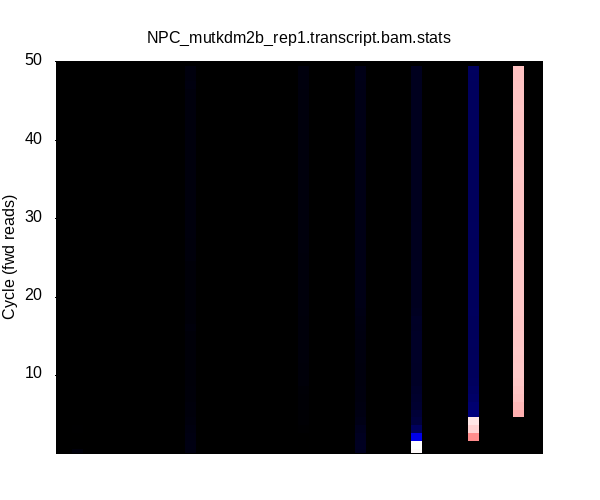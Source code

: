
            set terminal png size 600,500 truecolor
            set output "NPC_mutkdm2b_rep1.transcript_stats/quals-hm.png"
            unset key
            unset colorbox
            set palette defined (0 0 0 0, 1 0 0 1, 3 0 1 0, 4 1 0 0, 6 1 1 1)
            set cbrange [0:15095847]
            set yrange  [0:50]
            set xrange  [0:43]
            set view map
            set multiplot
            set rmargin 0
            set lmargin 0
            set tmargin 0
            set bmargin 0
            
            set obj 1 rectangle behind from first 0,0 to first 43,50
            set obj 1 fillstyle solid 1.0 fillcolor rgbcolor "black"
            set ylabel "Cycle (fwd reads)" offset character -1,0
            unset ytics
            set ytics ("10" 10,"20" 20,"30" 30,"40" 40,"50" 50)
            unset xtics
            set title "NPC_mutkdm2b_rep1.transcript.bam.stats" noenhanced
            splot '-' matrix with image
        	0	0	110038	0	0	0	0	0	0	0	0	0	169211	0	0	0	0	0	0	0	0	0	0	0	0	0	0	302220	0	0	0	0	15021372	0	0	0	0	9	0	0	0	0	0
	0	0	0	0	0	0	0	0	0	0	0	0	181316	0	0	0	0	0	0	0	0	0	0	0	0	0	0	325014	0	0	0	0	15095847	0	0	0	0	673	0	0	0	0	0
	0	0	180	0	0	0	0	0	0	0	0	0	165701	0	0	0	0	0	0	0	0	0	286	0	0	0	0	315621	0	0	0	0	2304012	0	0	0	0	12817050	0	0	0	0	0
	0	0	6162	0	0	0	0	0	0	0	0	0	146939	0	0	0	0	0	0	0	0	0	15679	0	0	0	0	278403	0	0	0	0	929803	0	0	0	0	14225864	0	0	0	0	0
	0	0	0	0	0	0	0	0	0	0	0	0	120475	0	0	0	0	0	0	0	0	0	36727	0	0	0	0	210927	0	0	0	0	616269	0	0	0	0	14618444	0	0	0	8	0
	0	0	0	0	0	0	0	0	0	0	0	0	102669	0	0	0	0	0	0	0	0	0	42779	0	0	0	0	175505	0	0	0	0	544992	0	0	0	0	1226004	0	0	0	13510901	0
	0	0	0	0	0	0	0	0	0	0	0	0	105311	0	0	0	0	0	0	0	0	0	48376	0	0	0	0	154585	0	0	0	0	475819	0	0	0	0	1108877	0	0	0	13709882	0
	0	0	0	0	0	0	0	0	0	0	0	0	86471	0	0	0	0	0	0	0	0	0	44497	0	0	0	0	142107	0	0	0	0	441338	0	0	0	0	1014531	0	0	0	13873906	0
	0	0	0	0	0	0	0	0	0	0	0	0	84988	0	0	0	0	0	0	0	0	0	63922	0	0	0	0	137715	0	0	0	0	414470	0	0	0	0	968992	0	0	0	13932763	0
	0	0	353	0	0	0	0	0	0	0	0	0	82690	0	0	0	0	0	0	0	0	0	92194	0	0	0	0	132174	0	0	0	0	377270	0	0	0	0	928972	0	0	0	13989197	0
	0	0	61	0	0	0	0	0	0	0	0	0	75597	0	0	0	0	0	0	0	0	0	88237	0	0	0	0	129702	0	0	0	0	371490	0	0	0	0	909663	0	0	0	14028100	0
	0	0	0	0	0	0	0	0	0	0	0	0	77866	0	0	0	0	0	0	0	0	0	92728	0	0	0	0	132969	0	0	0	0	376960	0	0	0	0	910054	0	0	0	14012273	0
	0	0	32	0	0	0	0	0	0	0	0	0	80280	0	0	0	0	0	0	0	0	0	96341	0	0	0	0	137892	0	0	0	0	382273	0	0	0	0	905894	0	0	0	14000138	0
	0	0	0	0	0	0	0	0	0	0	0	0	80135	0	0	0	0	0	0	0	0	0	96513	0	0	0	0	137982	0	0	0	0	380248	0	0	0	0	901503	0	0	0	14006469	0
	0	0	0	0	0	0	0	0	0	0	0	0	80085	0	0	0	0	0	0	0	0	0	97258	0	0	0	0	138814	0	0	0	0	383318	0	0	0	0	905223	0	0	0	13998152	0
	0	0	0	0	0	0	0	0	0	0	0	0	79146	0	0	0	0	0	0	0	0	0	98583	0	0	0	0	144154	0	0	0	0	380398	0	0	0	0	900583	0	0	0	13999986	0
	0	0	0	0	0	0	0	0	0	0	0	0	104489	0	0	0	0	0	0	0	0	0	98443	0	0	0	0	154656	0	0	0	0	368621	0	0	0	0	897656	0	0	0	13978985	0
	0	0	0	0	0	0	0	0	0	0	0	0	79976	0	0	0	0	0	0	0	0	0	101303	0	0	0	0	164150	0	0	0	0	378137	0	0	0	0	902535	0	0	0	13976749	0
	0	0	0	0	0	0	0	0	0	0	0	0	79999	0	0	0	0	0	0	0	0	0	106086	0	0	0	0	185421	0	0	0	0	326594	0	0	0	0	920054	0	0	0	13984696	0
	0	0	291	0	0	0	0	0	0	0	0	0	81567	0	0	0	0	0	0	0	0	0	110413	0	0	0	0	204405	0	0	0	0	306709	0	0	0	0	907494	0	0	0	13991971	0
	0	0	0	0	0	0	0	0	0	0	0	0	82450	0	0	0	0	0	0	0	0	0	110617	0	0	0	0	205354	0	0	0	0	304922	0	0	0	0	905387	0	0	0	13994120	0
	0	0	0	0	0	0	0	0	0	0	0	0	82909	0	0	0	0	0	0	0	0	0	112492	0	0	0	0	208442	0	0	0	0	304492	0	0	0	0	905883	0	0	0	13988632	0
	0	0	0	0	0	0	0	0	0	0	0	0	83589	0	0	0	0	0	0	0	0	0	112544	0	0	0	0	208919	0	0	0	0	305258	0	0	0	0	910100	0	0	0	13982440	0
	0	0	0	0	0	0	0	0	0	0	0	0	83078	0	0	0	0	0	0	0	0	0	111231	0	0	0	0	206794	0	0	0	0	302574	0	0	0	0	904891	0	0	0	13994282	0
	0	0	30	0	0	0	0	0	0	0	0	0	83826	0	0	0	0	0	0	0	0	0	112434	0	0	0	0	207698	0	0	0	0	301748	0	0	0	0	906481	0	0	0	13990633	0
	0	0	196	0	0	0	0	0	0	0	0	0	110786	0	0	0	0	0	0	0	0	0	111241	0	0	0	0	204090	0	0	0	0	300380	0	0	0	0	903505	0	0	0	13972652	0
	0	0	803	0	0	0	0	0	0	0	0	0	111303	0	0	0	0	0	0	0	0	0	115748	0	0	0	0	205622	0	0	0	0	299498	0	0	0	0	901293	0	0	0	13968583	0
	0	0	20	0	0	0	0	0	0	0	0	0	112082	0	0	0	0	0	0	0	0	0	116468	0	0	0	0	206371	0	0	0	0	298272	0	0	0	0	901236	0	0	0	13968401	0
	0	0	252	0	0	0	0	0	0	0	0	0	118116	0	0	0	0	0	0	0	0	0	119583	0	0	0	0	207712	0	0	0	0	300295	0	0	0	0	906050	0	0	0	13950842	0
	0	0	404	0	0	0	0	0	0	0	0	0	117459	0	0	0	0	0	0	0	0	0	121586	0	0	0	0	210549	0	0	0	0	301658	0	0	0	0	913121	0	0	0	13938073	0
	0	0	0	0	0	0	0	0	0	0	0	0	116014	0	0	0	0	0	0	0	0	0	119222	0	0	0	0	207801	0	0	0	0	297685	0	0	0	0	907481	0	0	0	13954647	0
	0	0	1066	0	0	0	0	0	0	0	0	0	115997	0	0	0	0	0	0	0	0	0	118570	0	0	0	0	206390	0	0	0	0	296621	0	0	0	0	903686	0	0	0	13960520	0
	0	0	421	0	0	0	0	0	0	0	0	0	118010	0	0	0	0	0	0	0	0	0	119757	0	0	0	0	208488	0	0	0	0	298743	0	0	0	0	908037	0	0	0	13949394	0
	0	0	0	0	0	0	0	0	0	0	0	0	117004	0	0	0	0	0	0	0	0	0	119246	0	0	0	0	206920	0	0	0	0	296642	0	0	0	0	907054	0	0	0	13955984	0
	0	0	1951	0	0	0	0	0	0	0	0	0	117178	0	0	0	0	0	0	0	0	0	118682	0	0	0	0	205703	0	0	0	0	295496	0	0	0	0	903217	0	0	0	13960623	0
	0	0	4	0	0	0	0	0	0	0	0	0	116619	0	0	0	0	0	0	0	0	0	118751	0	0	0	0	205638	0	0	0	0	295588	0	0	0	0	903670	0	0	0	13962580	0
	0	0	1201	0	0	0	0	0	0	0	0	0	115653	0	0	0	0	0	0	0	0	0	117891	0	0	0	0	204750	0	0	0	0	294739	0	0	0	0	903424	0	0	0	13965192	0
	0	0	722	0	0	0	0	0	0	0	0	0	117339	0	0	0	0	0	0	0	0	0	118348	0	0	0	0	205372	0	0	0	0	295662	0	0	0	0	904804	0	0	0	13960603	0
	0	0	344	0	0	0	0	0	0	0	0	0	118020	0	0	0	0	0	0	0	0	0	119006	0	0	0	0	206239	0	0	0	0	296491	0	0	0	0	905688	0	0	0	13957062	0
	0	0	810	0	0	0	0	0	0	0	0	0	119865	0	0	0	0	0	0	0	0	0	120558	0	0	0	0	207842	0	0	0	0	298334	0	0	0	0	908882	0	0	0	13946559	0
	0	0	2576	0	0	0	0	0	0	0	0	0	119686	0	0	0	0	0	0	0	0	0	119948	0	0	0	0	208528	0	0	0	0	297445	0	0	0	0	912398	0	0	0	13942269	0
	0	0	443	0	0	0	0	0	0	0	0	0	120984	0	0	0	0	0	0	0	0	0	120627	0	0	0	0	208552	0	0	0	0	297241	0	0	0	0	915192	0	0	0	13939811	0
	0	0	0	0	0	0	0	0	0	0	0	0	121796	0	0	0	0	0	0	0	0	0	121734	0	0	0	0	212245	0	0	0	0	298683	0	0	0	0	916592	0	0	0	13931800	0
	0	0	255	0	0	0	0	0	0	0	0	0	122784	0	0	0	0	0	0	0	0	0	121549	0	0	0	0	209762	0	0	0	0	299047	0	0	0	0	916608	0	0	0	13932845	0
	0	0	1642	0	0	0	0	0	0	0	0	0	120425	0	0	0	0	0	0	0	0	0	120889	0	0	0	0	207468	0	0	0	0	296374	0	0	0	0	913331	0	0	0	13942721	0
	0	0	4378	0	0	0	0	0	0	0	0	0	121770	0	0	0	0	0	0	0	0	0	120971	0	0	0	0	209036	0	0	0	0	297993	0	0	0	0	918913	0	0	0	13929789	0
	0	0	2739	0	0	0	0	0	0	0	0	0	122593	0	0	0	0	0	0	0	0	0	122258	0	0	0	0	210380	0	0	0	0	297970	0	0	0	0	919017	0	0	0	13927893	0
	0	0	112	0	0	0	0	0	0	0	0	0	145327	0	0	0	0	0	0	0	0	0	126250	0	0	0	0	213244	0	0	0	0	296431	0	0	0	0	919186	0	0	0	13902300	0
	0	0	466	0	0	0	0	0	0	0	0	0	124461	0	0	0	0	0	0	0	0	0	131727	0	0	0	0	225690	0	0	0	0	298937	0	0	0	0	923482	0	0	0	13898087	0
	0	0	922	0	0	0	0	0	0	0	0	0	125973	0	0	0	0	0	0	0	0	0	123872	0	0	0	0	215855	0	0	0	0	297545	0	0	0	0	939781	0	0	0	13898902	0

end
